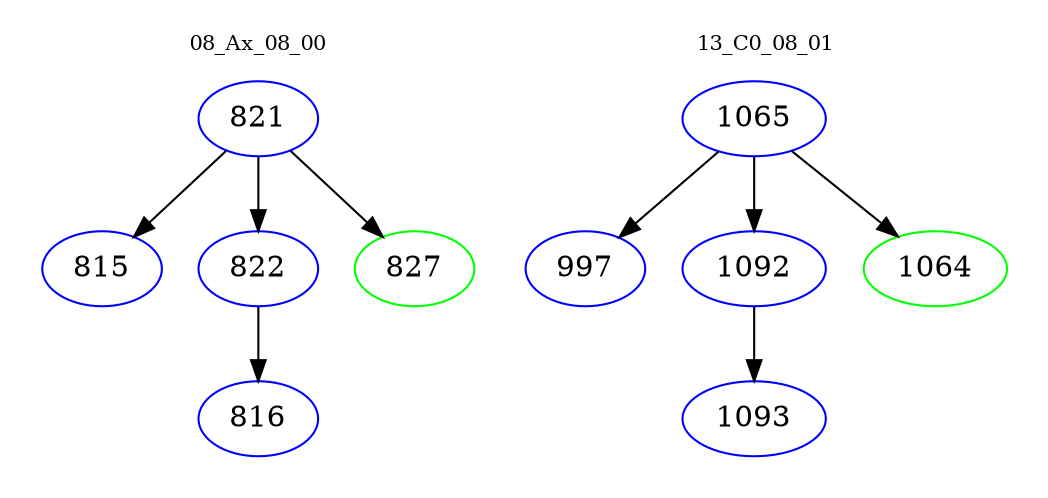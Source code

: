 digraph{
subgraph cluster_0 {
color = white
label = "08_Ax_08_00";
fontsize=10;
T0_821 [label="821", color="blue"]
T0_821 -> T0_815 [color="black"]
T0_815 [label="815", color="blue"]
T0_821 -> T0_822 [color="black"]
T0_822 [label="822", color="blue"]
T0_822 -> T0_816 [color="black"]
T0_816 [label="816", color="blue"]
T0_821 -> T0_827 [color="black"]
T0_827 [label="827", color="green"]
}
subgraph cluster_1 {
color = white
label = "13_C0_08_01";
fontsize=10;
T1_1065 [label="1065", color="blue"]
T1_1065 -> T1_997 [color="black"]
T1_997 [label="997", color="blue"]
T1_1065 -> T1_1092 [color="black"]
T1_1092 [label="1092", color="blue"]
T1_1092 -> T1_1093 [color="black"]
T1_1093 [label="1093", color="blue"]
T1_1065 -> T1_1064 [color="black"]
T1_1064 [label="1064", color="green"]
}
}
